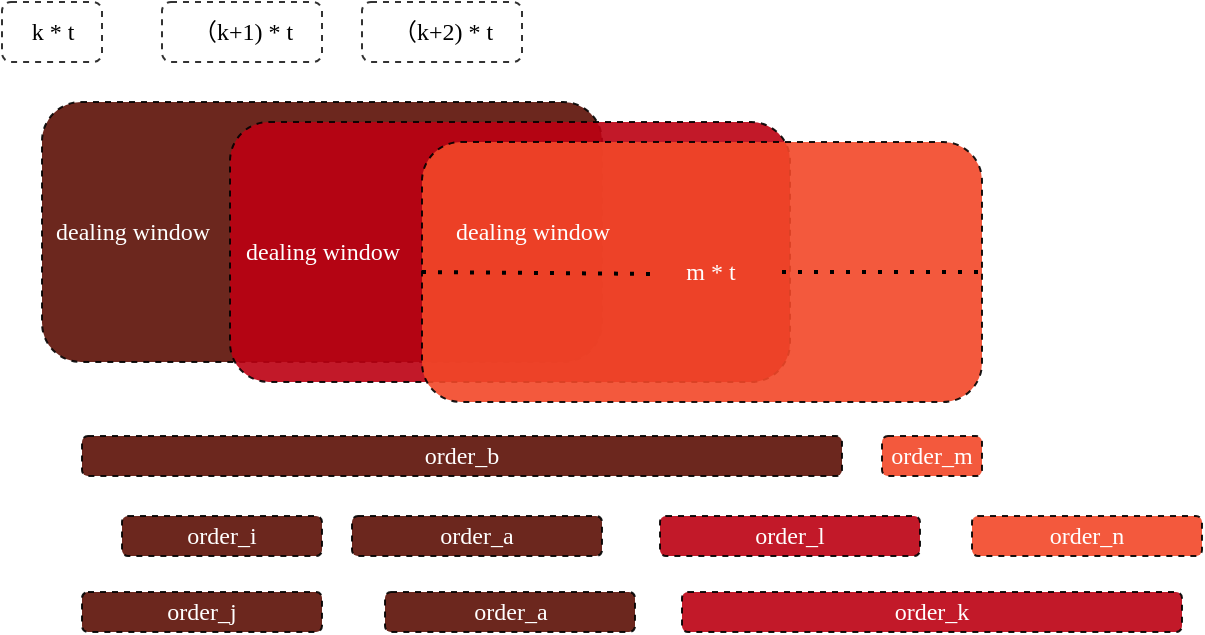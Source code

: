 <mxfile version="24.5.3" type="device">
  <diagram id="FrwfVXoslgxaiHvmfBSZ" name="第 1 页">
    <mxGraphModel dx="1100" dy="833" grid="1" gridSize="10" guides="1" tooltips="1" connect="1" arrows="1" fold="1" page="1" pageScale="1" pageWidth="827" pageHeight="1169" math="0" shadow="0">
      <root>
        <mxCell id="0" />
        <mxCell id="1" parent="0" />
        <mxCell id="6icutvDndaF-_Th6cAEb-1" value="" style="rounded=1;whiteSpace=wrap;html=1;fillColor=#5D1006;strokeColor=default;fontColor=#000000;fontFamily=Comic Sans MS;opacity=90;dashed=1;" parent="1" vertex="1">
          <mxGeometry x="40" y="290" width="280" height="130" as="geometry" />
        </mxCell>
        <mxCell id="6icutvDndaF-_Th6cAEb-2" value="" style="rounded=1;whiteSpace=wrap;html=1;fillColor=#Bc0112;fontColor=#ffffff;strokeColor=default;fontFamily=Comic Sans MS;opacity=90;dashed=1;" parent="1" vertex="1">
          <mxGeometry x="134" y="300" width="280" height="130" as="geometry" />
        </mxCell>
        <mxCell id="6icutvDndaF-_Th6cAEb-3" value="" style="rounded=1;whiteSpace=wrap;html=1;fillColor=#F24729;fontColor=#ffffff;strokeColor=default;fontFamily=Comic Sans MS;opacity=90;dashed=1;" parent="1" vertex="1">
          <mxGeometry x="230" y="310" width="280" height="130" as="geometry" />
        </mxCell>
        <mxCell id="6icutvDndaF-_Th6cAEb-5" value="k * t" style="text;html=1;align=center;verticalAlign=middle;resizable=0;points=[];autosize=1;strokeColor=default;fillColor=none;fontFamily=Comic Sans MS;rounded=1;opacity=80;dashed=1;" parent="1" vertex="1">
          <mxGeometry x="20" y="240" width="50" height="30" as="geometry" />
        </mxCell>
        <mxCell id="hlcne63-K25kAXhjywtL-5" style="edgeStyle=orthogonalEdgeStyle;rounded=0;orthogonalLoop=1;jettySize=auto;html=1;labelBackgroundColor=none;fontColor=#FFFFFF;" edge="1" parent="1" source="6icutvDndaF-_Th6cAEb-6" target="6icutvDndaF-_Th6cAEb-3">
          <mxGeometry relative="1" as="geometry">
            <Array as="points">
              <mxPoint x="370" y="340" />
              <mxPoint x="415" y="340" />
              <mxPoint x="415" y="410" />
            </Array>
          </mxGeometry>
        </mxCell>
        <mxCell id="6icutvDndaF-_Th6cAEb-6" value="m * t" style="text;html=1;align=center;verticalAlign=middle;resizable=0;points=[];autosize=1;strokeColor=none;fillColor=none;fontFamily=Comic Sans MS;rounded=1;opacity=80;dashed=1;labelBackgroundColor=none;fontColor=#FFFFFF;" parent="1" vertex="1">
          <mxGeometry x="349" y="360" width="50" height="30" as="geometry" />
        </mxCell>
        <mxCell id="6icutvDndaF-_Th6cAEb-7" value="（k+1) * t" style="text;html=1;align=center;verticalAlign=middle;resizable=0;points=[];autosize=1;strokeColor=default;fillColor=none;fontFamily=Comic Sans MS;rounded=1;opacity=80;dashed=1;" parent="1" vertex="1">
          <mxGeometry x="100" y="240" width="80" height="30" as="geometry" />
        </mxCell>
        <mxCell id="6icutvDndaF-_Th6cAEb-9" value="&lt;font color=&quot;#ffffff&quot;&gt;order_j&lt;/font&gt;" style="rounded=1;whiteSpace=wrap;html=1;fillColor=#5D1006;strokeColor=default;fontColor=#000000;fontFamily=Comic Sans MS;opacity=90;dashed=1;" parent="1" vertex="1">
          <mxGeometry x="60" y="535" width="120" height="20" as="geometry" />
        </mxCell>
        <mxCell id="6icutvDndaF-_Th6cAEb-10" value="&lt;font color=&quot;#ffffff&quot;&gt;order_i&lt;/font&gt;" style="rounded=1;whiteSpace=wrap;html=1;fillColor=#5D1006;strokeColor=default;fontColor=#000000;fontFamily=Comic Sans MS;opacity=90;dashed=1;" parent="1" vertex="1">
          <mxGeometry x="80" y="497" width="100" height="20" as="geometry" />
        </mxCell>
        <mxCell id="6icutvDndaF-_Th6cAEb-12" value="order_l" style="rounded=1;whiteSpace=wrap;html=1;fillColor=#BC0112;strokeColor=default;fontColor=#ffffff;fontFamily=Comic Sans MS;opacity=90;dashed=1;" parent="1" vertex="1">
          <mxGeometry x="349" y="497" width="130" height="20" as="geometry" />
        </mxCell>
        <mxCell id="6icutvDndaF-_Th6cAEb-13" value="order_k" style="rounded=1;whiteSpace=wrap;html=1;fillColor=#BC0112;strokeColor=default;fontColor=#ffffff;fontFamily=Comic Sans MS;opacity=90;dashed=1;" parent="1" vertex="1">
          <mxGeometry x="360" y="535" width="250" height="20" as="geometry" />
        </mxCell>
        <mxCell id="6icutvDndaF-_Th6cAEb-14" value="order_m" style="rounded=1;whiteSpace=wrap;html=1;fillColor=#F24729;strokeColor=default;fontColor=#ffffff;fontFamily=Comic Sans MS;opacity=90;dashed=1;" parent="1" vertex="1">
          <mxGeometry x="460" y="457" width="50" height="20" as="geometry" />
        </mxCell>
        <mxCell id="6icutvDndaF-_Th6cAEb-15" value="order_a" style="rounded=1;whiteSpace=wrap;html=1;fillColor=#5D1006;strokeColor=default;fontColor=#ffffff;fontFamily=Comic Sans MS;opacity=90;dashed=1;" parent="1" vertex="1">
          <mxGeometry x="211.5" y="535" width="125" height="20" as="geometry" />
        </mxCell>
        <mxCell id="6icutvDndaF-_Th6cAEb-17" value="order_n" style="rounded=1;whiteSpace=wrap;html=1;fillColor=#F24729;strokeColor=default;fontColor=#ffffff;fontFamily=Comic Sans MS;opacity=90;dashed=1;" parent="1" vertex="1">
          <mxGeometry x="505" y="497" width="115" height="20" as="geometry" />
        </mxCell>
        <mxCell id="6icutvDndaF-_Th6cAEb-18" value="&lt;font color=&quot;#ffffff&quot;&gt;order_b&lt;/font&gt;" style="rounded=1;whiteSpace=wrap;html=1;fillColor=#5D1006;strokeColor=default;fontColor=#000000;fontFamily=Comic Sans MS;opacity=90;dashed=1;" parent="1" vertex="1">
          <mxGeometry x="60" y="457" width="380" height="20" as="geometry" />
        </mxCell>
        <mxCell id="hlcne63-K25kAXhjywtL-6" value="" style="endArrow=none;dashed=1;html=1;dashPattern=1 3;strokeWidth=2;rounded=0;entryX=1;entryY=0.5;entryDx=0;entryDy=0;exitX=1.22;exitY=0.5;exitDx=0;exitDy=0;exitPerimeter=0;labelBackgroundColor=none;fontColor=#FFFFFF;" edge="1" parent="1" source="6icutvDndaF-_Th6cAEb-6" target="6icutvDndaF-_Th6cAEb-3">
          <mxGeometry width="50" height="50" relative="1" as="geometry">
            <mxPoint x="440" y="370" as="sourcePoint" />
            <mxPoint x="440" y="400" as="targetPoint" />
          </mxGeometry>
        </mxCell>
        <mxCell id="hlcne63-K25kAXhjywtL-7" value="" style="endArrow=none;dashed=1;html=1;dashPattern=1 3;strokeWidth=2;rounded=0;exitX=0;exitY=0.5;exitDx=0;exitDy=0;entryX=-0.033;entryY=0.533;entryDx=0;entryDy=0;entryPerimeter=0;labelBackgroundColor=none;fontColor=#FFFFFF;" edge="1" parent="1" source="6icutvDndaF-_Th6cAEb-3" target="6icutvDndaF-_Th6cAEb-6">
          <mxGeometry width="50" height="50" relative="1" as="geometry">
            <mxPoint x="420" y="385" as="sourcePoint" />
            <mxPoint x="340" y="370" as="targetPoint" />
          </mxGeometry>
        </mxCell>
        <mxCell id="hlcne63-K25kAXhjywtL-8" value="（k+2) * t" style="text;html=1;align=center;verticalAlign=middle;resizable=0;points=[];autosize=1;strokeColor=default;fillColor=none;fontFamily=Comic Sans MS;rounded=1;opacity=80;dashed=1;" vertex="1" parent="1">
          <mxGeometry x="200" y="240" width="80" height="30" as="geometry" />
        </mxCell>
        <mxCell id="hlcne63-K25kAXhjywtL-10" value="dealing window" style="text;html=1;align=center;verticalAlign=middle;resizable=0;points=[];autosize=1;strokeColor=none;fillColor=none;fontFamily=Comic Sans MS;rounded=1;opacity=80;dashed=1;labelBackgroundColor=none;fontColor=#FFFFFF;" vertex="1" parent="1">
          <mxGeometry x="30" y="340" width="110" height="30" as="geometry" />
        </mxCell>
        <mxCell id="hlcne63-K25kAXhjywtL-13" value="dealing window" style="text;html=1;align=center;verticalAlign=middle;resizable=0;points=[];autosize=1;strokeColor=none;fillColor=none;fontFamily=Comic Sans MS;rounded=1;opacity=80;dashed=1;labelBackgroundColor=none;fontColor=#FFFFFF;" vertex="1" parent="1">
          <mxGeometry x="125" y="350" width="110" height="30" as="geometry" />
        </mxCell>
        <mxCell id="hlcne63-K25kAXhjywtL-14" value="dealing window" style="text;html=1;align=center;verticalAlign=middle;resizable=0;points=[];autosize=1;strokeColor=none;fillColor=none;fontFamily=Comic Sans MS;rounded=1;opacity=80;dashed=1;labelBackgroundColor=none;fontColor=#FFFFFF;" vertex="1" parent="1">
          <mxGeometry x="230" y="340" width="110" height="30" as="geometry" />
        </mxCell>
        <mxCell id="hlcne63-K25kAXhjywtL-15" value="order_a" style="rounded=1;whiteSpace=wrap;html=1;fillColor=#5D1006;strokeColor=default;fontColor=#ffffff;fontFamily=Comic Sans MS;opacity=90;dashed=1;" vertex="1" parent="1">
          <mxGeometry x="195" y="497" width="125" height="20" as="geometry" />
        </mxCell>
      </root>
    </mxGraphModel>
  </diagram>
</mxfile>
